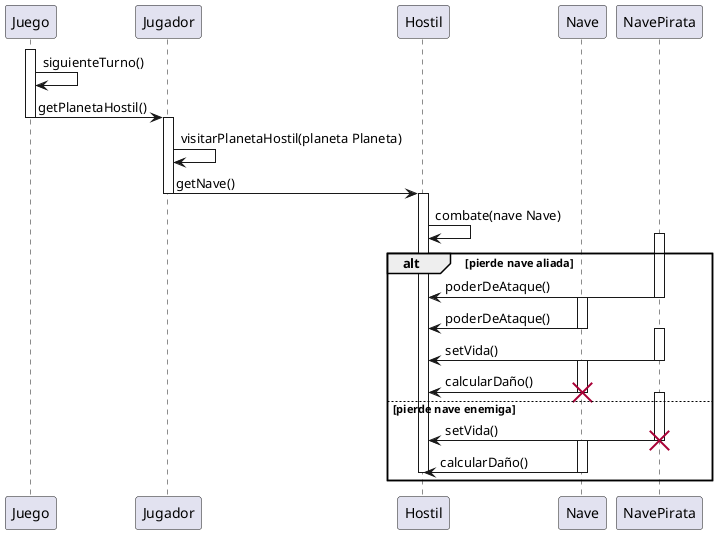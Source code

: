 @startuml
participant Juego
participant Jugador
participant Hostil
participant Nave
participant NavePirata

activate Juego
deactivate Juego
Juego -> Juego: siguienteTurno()
Juego -> Jugador: getPlanetaHostil()
deactivate Juego
activate Jugador
Jugador -> Jugador: visitarPlanetaHostil(planeta Planeta)
Jugador -> Hostil: getNave()
deactivate Jugador

activate Hostil
Hostil -> Hostil: combate(nave Nave)
alt pierde nave aliada
    activate NavePirata
    NavePirata -> Hostil: poderDeAtaque()
    deactivate NavePirata
    activate Nave
    Nave -> Hostil: poderDeAtaque()
    deactivate Nave
    activate NavePirata
    NavePirata -> Hostil: setVida()
    deactivate NavePirata
    activate Nave
    Nave -> Hostil: calcularDaño()
    destroy Nave
    deactivate Nave
else pierde nave enemiga
    activate NavePirata
    NavePirata -> Hostil: setVida()
    destroy NavePirata
    deactivate NavePirata
    activate Nave
    Nave -> Hostil: calcularDaño()
    deactivate Nave
    deactivate Hostil
end
@enduml

